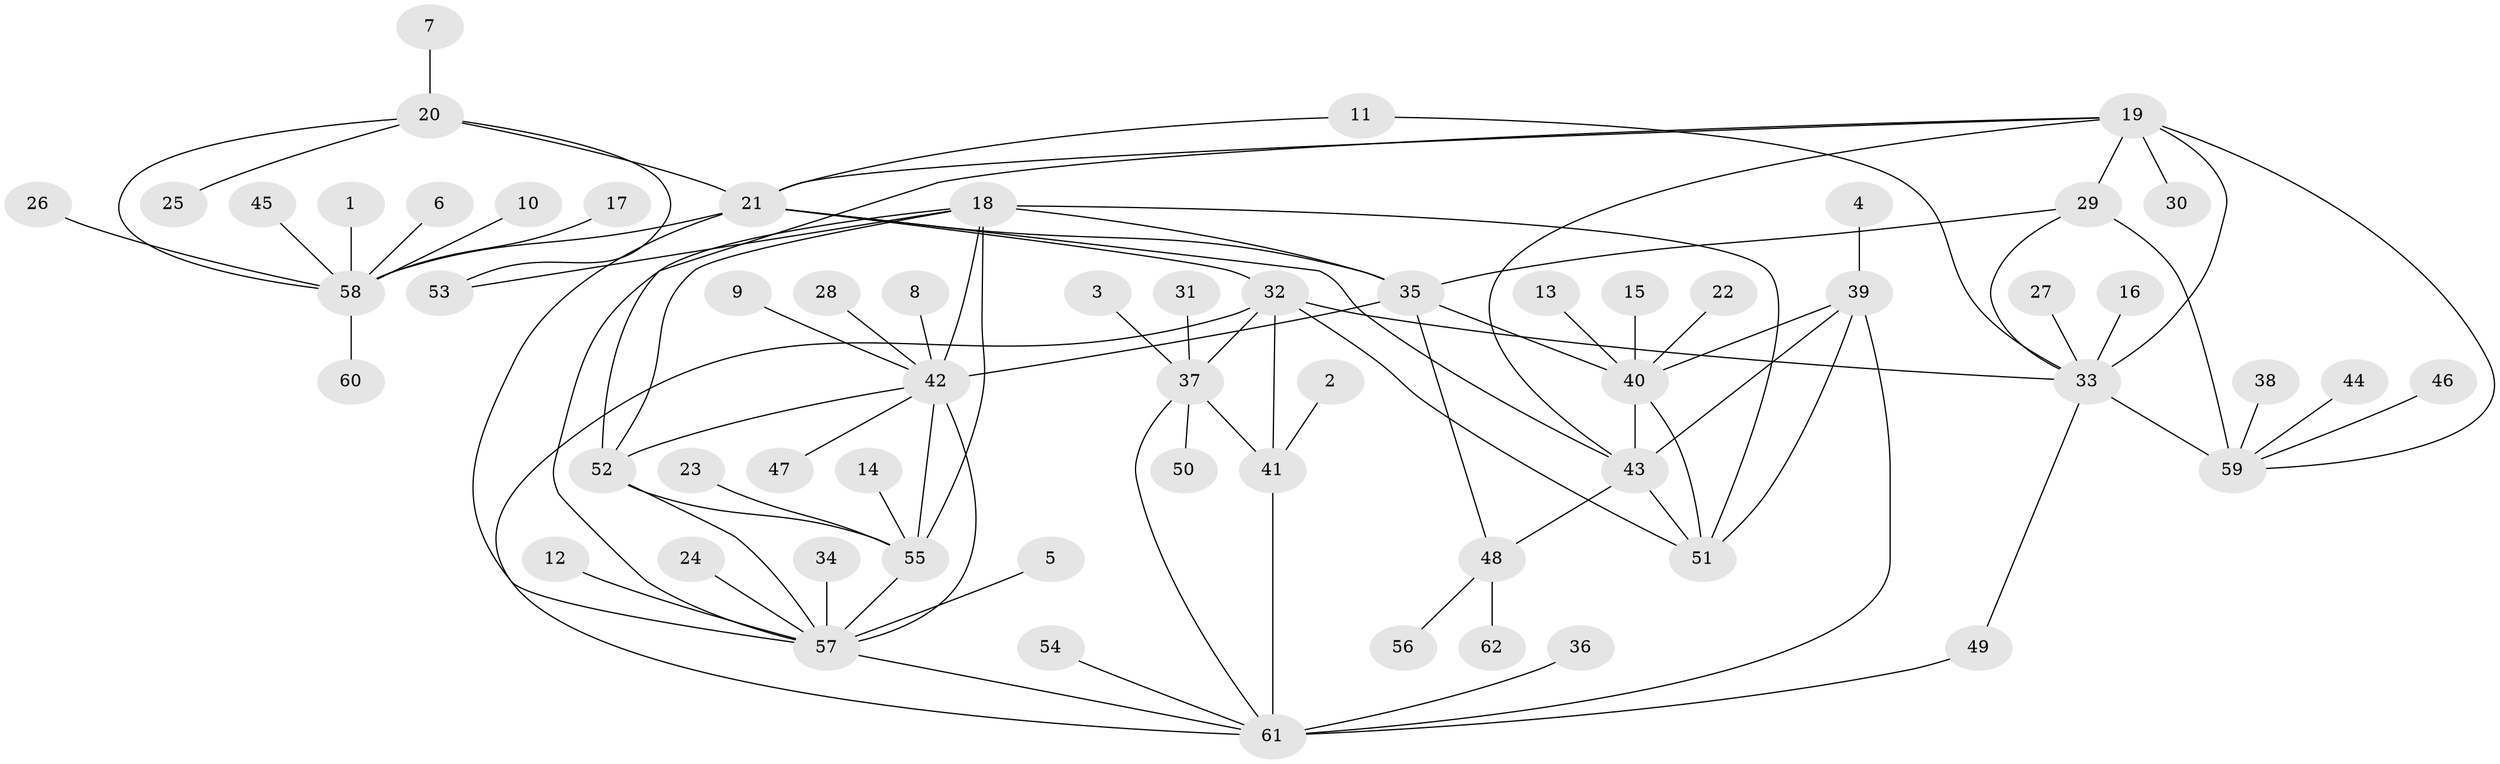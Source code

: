 // original degree distribution, {7: 0.08333333333333333, 9: 0.05, 10: 0.03333333333333333, 5: 0.008333333333333333, 11: 0.016666666666666666, 6: 0.016666666666666666, 8: 0.025, 12: 0.008333333333333333, 13: 0.008333333333333333, 1: 0.575, 2: 0.125, 3: 0.025, 4: 0.025}
// Generated by graph-tools (version 1.1) at 2025/02/03/09/25 03:02:47]
// undirected, 62 vertices, 92 edges
graph export_dot {
graph [start="1"]
  node [color=gray90,style=filled];
  1;
  2;
  3;
  4;
  5;
  6;
  7;
  8;
  9;
  10;
  11;
  12;
  13;
  14;
  15;
  16;
  17;
  18;
  19;
  20;
  21;
  22;
  23;
  24;
  25;
  26;
  27;
  28;
  29;
  30;
  31;
  32;
  33;
  34;
  35;
  36;
  37;
  38;
  39;
  40;
  41;
  42;
  43;
  44;
  45;
  46;
  47;
  48;
  49;
  50;
  51;
  52;
  53;
  54;
  55;
  56;
  57;
  58;
  59;
  60;
  61;
  62;
  1 -- 58 [weight=1.0];
  2 -- 41 [weight=1.0];
  3 -- 37 [weight=1.0];
  4 -- 39 [weight=1.0];
  5 -- 57 [weight=1.0];
  6 -- 58 [weight=1.0];
  7 -- 20 [weight=1.0];
  8 -- 42 [weight=1.0];
  9 -- 42 [weight=1.0];
  10 -- 58 [weight=1.0];
  11 -- 21 [weight=1.0];
  11 -- 33 [weight=1.0];
  12 -- 57 [weight=1.0];
  13 -- 40 [weight=1.0];
  14 -- 55 [weight=1.0];
  15 -- 40 [weight=1.0];
  16 -- 33 [weight=1.0];
  17 -- 58 [weight=1.0];
  18 -- 35 [weight=1.0];
  18 -- 42 [weight=2.0];
  18 -- 51 [weight=1.0];
  18 -- 52 [weight=1.0];
  18 -- 53 [weight=1.0];
  18 -- 55 [weight=1.0];
  18 -- 57 [weight=1.0];
  19 -- 21 [weight=2.0];
  19 -- 29 [weight=1.0];
  19 -- 30 [weight=1.0];
  19 -- 33 [weight=1.0];
  19 -- 43 [weight=1.0];
  19 -- 52 [weight=1.0];
  19 -- 59 [weight=3.0];
  20 -- 21 [weight=4.0];
  20 -- 25 [weight=1.0];
  20 -- 53 [weight=1.0];
  20 -- 58 [weight=4.0];
  21 -- 32 [weight=1.0];
  21 -- 35 [weight=1.0];
  21 -- 43 [weight=1.0];
  21 -- 57 [weight=1.0];
  21 -- 58 [weight=4.0];
  22 -- 40 [weight=1.0];
  23 -- 55 [weight=1.0];
  24 -- 57 [weight=1.0];
  26 -- 58 [weight=1.0];
  27 -- 33 [weight=1.0];
  28 -- 42 [weight=1.0];
  29 -- 33 [weight=1.0];
  29 -- 35 [weight=1.0];
  29 -- 59 [weight=3.0];
  31 -- 37 [weight=1.0];
  32 -- 33 [weight=1.0];
  32 -- 37 [weight=2.0];
  32 -- 41 [weight=4.0];
  32 -- 51 [weight=1.0];
  32 -- 61 [weight=2.0];
  33 -- 49 [weight=1.0];
  33 -- 59 [weight=3.0];
  34 -- 57 [weight=1.0];
  35 -- 40 [weight=1.0];
  35 -- 42 [weight=1.0];
  35 -- 48 [weight=1.0];
  36 -- 61 [weight=1.0];
  37 -- 41 [weight=2.0];
  37 -- 50 [weight=1.0];
  37 -- 61 [weight=1.0];
  38 -- 59 [weight=1.0];
  39 -- 40 [weight=2.0];
  39 -- 43 [weight=2.0];
  39 -- 51 [weight=1.0];
  39 -- 61 [weight=2.0];
  40 -- 43 [weight=4.0];
  40 -- 51 [weight=2.0];
  41 -- 61 [weight=2.0];
  42 -- 47 [weight=1.0];
  42 -- 52 [weight=2.0];
  42 -- 55 [weight=2.0];
  42 -- 57 [weight=2.0];
  43 -- 48 [weight=1.0];
  43 -- 51 [weight=2.0];
  44 -- 59 [weight=1.0];
  45 -- 58 [weight=1.0];
  46 -- 59 [weight=1.0];
  48 -- 56 [weight=1.0];
  48 -- 62 [weight=1.0];
  49 -- 61 [weight=1.0];
  52 -- 55 [weight=1.0];
  52 -- 57 [weight=1.0];
  54 -- 61 [weight=1.0];
  55 -- 57 [weight=1.0];
  57 -- 61 [weight=1.0];
  58 -- 60 [weight=1.0];
}
